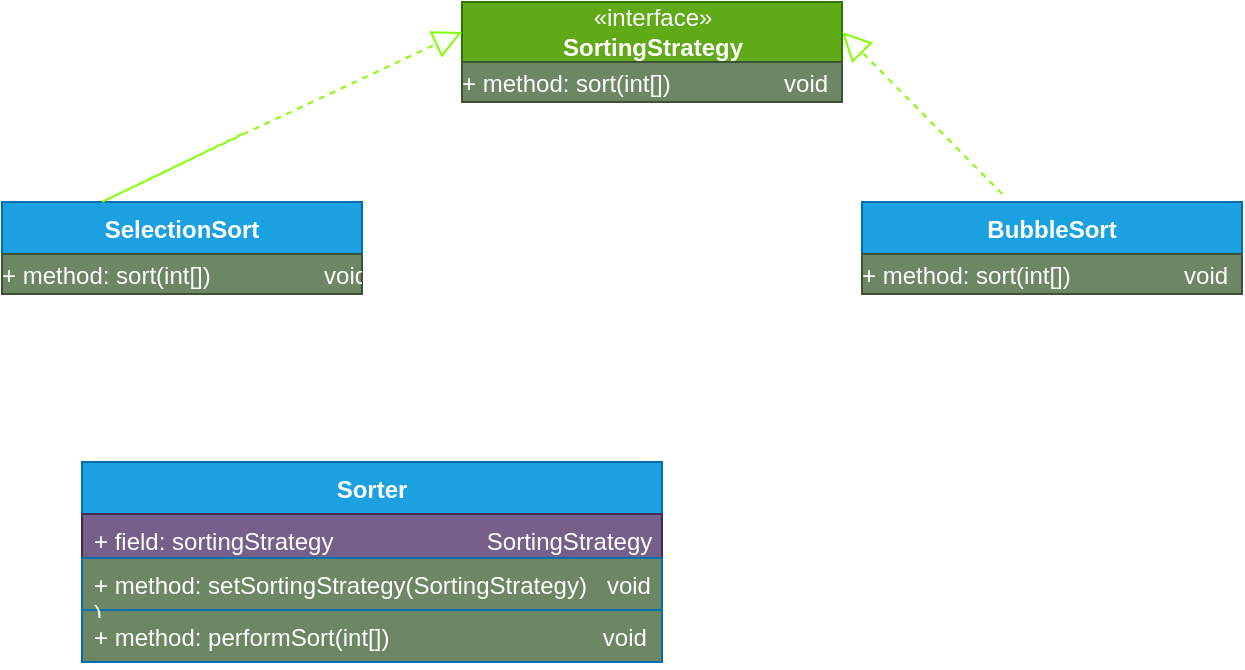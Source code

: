 <mxfile version="20.5.3" type="embed"><diagram id="Imx-VFmB46g5U5UCNftq" name="Page-1"><mxGraphModel dx="660" dy="563" grid="1" gridSize="10" guides="1" tooltips="1" connect="1" arrows="1" fold="1" page="1" pageScale="1" pageWidth="850" pageHeight="1100" math="0" shadow="0"><root><mxCell id="0"/><mxCell id="1" parent="0"/><mxCell id="12" value="«interface»&lt;br&gt;&lt;b&gt;SortingStrategy&lt;/b&gt;" style="html=1;fillColor=#60a917;fontColor=#ffffff;strokeColor=#2D7600;" vertex="1" parent="1"><mxGeometry x="260" y="10" width="190" height="30" as="geometry"/></mxCell><mxCell id="13" value="&lt;p style=&quot;margin: 4px 0px 0px;&quot;&gt;+ method: sort(int[])&amp;nbsp; &amp;nbsp; &amp;nbsp; &amp;nbsp; &amp;nbsp; &amp;nbsp; &amp;nbsp; &amp;nbsp; &amp;nbsp;void&lt;br&gt;&lt;br&gt;&lt;/p&gt;" style="verticalAlign=top;align=left;overflow=fill;fontSize=12;fontFamily=Helvetica;html=1;fillColor=#6d8764;fontColor=#ffffff;strokeColor=#3A5431;" vertex="1" parent="1"><mxGeometry x="260" y="40" width="190" height="20" as="geometry"/></mxCell><mxCell id="14" value="SelectionSort" style="swimlane;fontStyle=1;align=center;verticalAlign=top;childLayout=stackLayout;horizontal=1;startSize=26;horizontalStack=0;resizeParent=1;resizeParentMax=0;resizeLast=0;collapsible=1;marginBottom=0;fillColor=#1ba1e2;fontColor=#ffffff;strokeColor=#006EAF;" vertex="1" parent="1"><mxGeometry x="30" y="110" width="180" height="46" as="geometry"/></mxCell><mxCell id="20" value="&lt;p style=&quot;margin: 4px 0px 0px;&quot;&gt;+ method: sort(int[])&amp;nbsp; &amp;nbsp; &amp;nbsp; &amp;nbsp; &amp;nbsp; &amp;nbsp; &amp;nbsp; &amp;nbsp; &amp;nbsp;void&lt;br&gt;&lt;br&gt;&lt;/p&gt;" style="verticalAlign=top;align=left;overflow=fill;fontSize=12;fontFamily=Helvetica;html=1;fillColor=#6d8764;fontColor=#ffffff;strokeColor=#3A5431;" vertex="1" parent="14"><mxGeometry y="26" width="180" height="20" as="geometry"/></mxCell><mxCell id="17" value="BubbleSort" style="swimlane;fontStyle=1;align=center;verticalAlign=top;childLayout=stackLayout;horizontal=1;startSize=26;horizontalStack=0;resizeParent=1;resizeParentMax=0;resizeLast=0;collapsible=1;marginBottom=0;fillColor=#1ba1e2;fontColor=#ffffff;strokeColor=#006EAF;" vertex="1" parent="1"><mxGeometry x="460" y="110" width="190" height="46" as="geometry"/></mxCell><mxCell id="21" value="&lt;p style=&quot;margin: 4px 0px 0px;&quot;&gt;+ method: sort(int[])&amp;nbsp; &amp;nbsp; &amp;nbsp; &amp;nbsp; &amp;nbsp; &amp;nbsp; &amp;nbsp; &amp;nbsp; &amp;nbsp;void&lt;br&gt;&lt;br&gt;&lt;/p&gt;" style="verticalAlign=top;align=left;overflow=fill;fontSize=12;fontFamily=Helvetica;html=1;fillColor=#6d8764;fontColor=#ffffff;strokeColor=#3A5431;" vertex="1" parent="17"><mxGeometry y="26" width="190" height="20" as="geometry"/></mxCell><mxCell id="22" value="" style="endArrow=block;dashed=1;endFill=0;endSize=12;html=1;rounded=0;fillColor=#60a917;strokeColor=#80FF00;entryX=0;entryY=0.5;entryDx=0;entryDy=0;" edge="1" parent="1" target="12"><mxGeometry width="160" relative="1" as="geometry"><mxPoint x="150.14" y="76" as="sourcePoint"/><mxPoint x="201.18" y="50" as="targetPoint"/><Array as="points"><mxPoint x="80" y="110"/><mxPoint x="150" y="76.4"/></Array></mxGeometry></mxCell><mxCell id="23" value="" style="endArrow=block;dashed=1;endFill=0;endSize=12;html=1;rounded=0;fillColor=#60a917;strokeColor=#80FF00;entryX=1;entryY=0.5;entryDx=0;entryDy=0;" edge="1" parent="1" target="12"><mxGeometry width="160" relative="1" as="geometry"><mxPoint x="530.14" y="106" as="sourcePoint"/><mxPoint x="460" y="30" as="targetPoint"/><Array as="points"><mxPoint x="530" y="106.4"/></Array></mxGeometry></mxCell><mxCell id="27" value="Sorter" style="swimlane;fontStyle=1;align=center;verticalAlign=top;childLayout=stackLayout;horizontal=1;startSize=26;horizontalStack=0;resizeParent=1;resizeParentMax=0;resizeLast=0;collapsible=1;marginBottom=0;fillColor=#1ba1e2;fontColor=#ffffff;strokeColor=#006EAF;" vertex="1" parent="1"><mxGeometry x="70" y="240" width="290" height="48" as="geometry"/></mxCell><mxCell id="28" value="+ field: sortingStrategy                       SortingStrategy" style="text;strokeColor=#432D57;fillColor=#76608a;align=left;verticalAlign=top;spacingLeft=4;spacingRight=4;overflow=hidden;rotatable=0;points=[[0,0.5],[1,0.5]];portConstraint=eastwest;fontColor=#ffffff;" vertex="1" parent="27"><mxGeometry y="26" width="290" height="22" as="geometry"/></mxCell><mxCell id="29" value="+ method: performSort(int[])                                void" style="text;strokeColor=#006EAF;fillColor=#6D8764;align=left;verticalAlign=top;spacingLeft=4;spacingRight=4;overflow=hidden;rotatable=0;points=[[0,0.5],[1,0.5]];portConstraint=eastwest;fontColor=#FFFFFF;" vertex="1" parent="1"><mxGeometry x="70" y="314" width="290" height="26" as="geometry"/></mxCell><mxCell id="30" value="+ method: setSortingStrategy(SortingStrategy)   void&#10;)   " style="text;strokeColor=#006EAF;fillColor=#6D8764;align=left;verticalAlign=top;spacingLeft=4;spacingRight=4;overflow=hidden;rotatable=0;points=[[0,0.5],[1,0.5]];portConstraint=eastwest;fontColor=#FFFFFF;" vertex="1" parent="1"><mxGeometry x="70" y="288" width="290" height="26" as="geometry"/></mxCell></root></mxGraphModel></diagram></mxfile>
